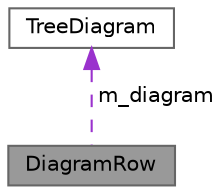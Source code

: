 digraph "DiagramRow"
{
 // INTERACTIVE_SVG=YES
 // LATEX_PDF_SIZE
  bgcolor="transparent";
  edge [fontname=Helvetica,fontsize=10,labelfontname=Helvetica,labelfontsize=10];
  node [fontname=Helvetica,fontsize=10,shape=box,height=0.2,width=0.4];
  Node1 [label="DiagramRow",height=0.2,width=0.4,color="gray40", fillcolor="grey60", style="filled", fontcolor="black",tooltip="Class representing a row in the built-in class diagram."];
  Node2 -> Node1 [dir="back",color="darkorchid3",style="dashed",label=" m_diagram" ];
  Node2 [label="TreeDiagram",height=0.2,width=0.4,color="gray40", fillcolor="white", style="filled",URL="$d4/dc4/class_tree_diagram.html",tooltip="Class representing the tree layout for the built-in class diagram."];
}
